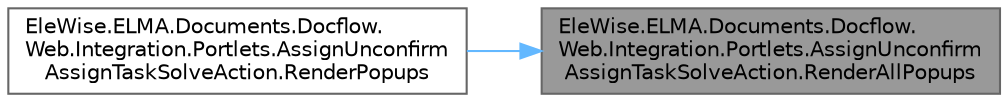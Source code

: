 digraph "EleWise.ELMA.Documents.Docflow.Web.Integration.Portlets.AssignUnconfirmAssignTaskSolveAction.RenderAllPopups"
{
 // LATEX_PDF_SIZE
  bgcolor="transparent";
  edge [fontname=Helvetica,fontsize=10,labelfontname=Helvetica,labelfontsize=10];
  node [fontname=Helvetica,fontsize=10,shape=box,height=0.2,width=0.4];
  rankdir="RL";
  Node1 [id="Node000001",label="EleWise.ELMA.Documents.Docflow.\lWeb.Integration.Portlets.AssignUnconfirm\lAssignTaskSolveAction.RenderAllPopups",height=0.2,width=0.4,color="gray40", fillcolor="grey60", style="filled", fontcolor="black",tooltip="Отрисовать всплывающие окна"];
  Node1 -> Node2 [id="edge1_Node000001_Node000002",dir="back",color="steelblue1",style="solid",tooltip=" "];
  Node2 [id="Node000002",label="EleWise.ELMA.Documents.Docflow.\lWeb.Integration.Portlets.AssignUnconfirm\lAssignTaskSolveAction.RenderPopups",height=0.2,width=0.4,color="grey40", fillcolor="white", style="filled",URL="$class_ele_wise_1_1_e_l_m_a_1_1_documents_1_1_docflow_1_1_web_1_1_integration_1_1_portlets_1_1_as8aa705ed4a9199de852d975c62dd9006.html#a8f0f4cb3c6f87806e04892d59d01c61f",tooltip=" "];
}
